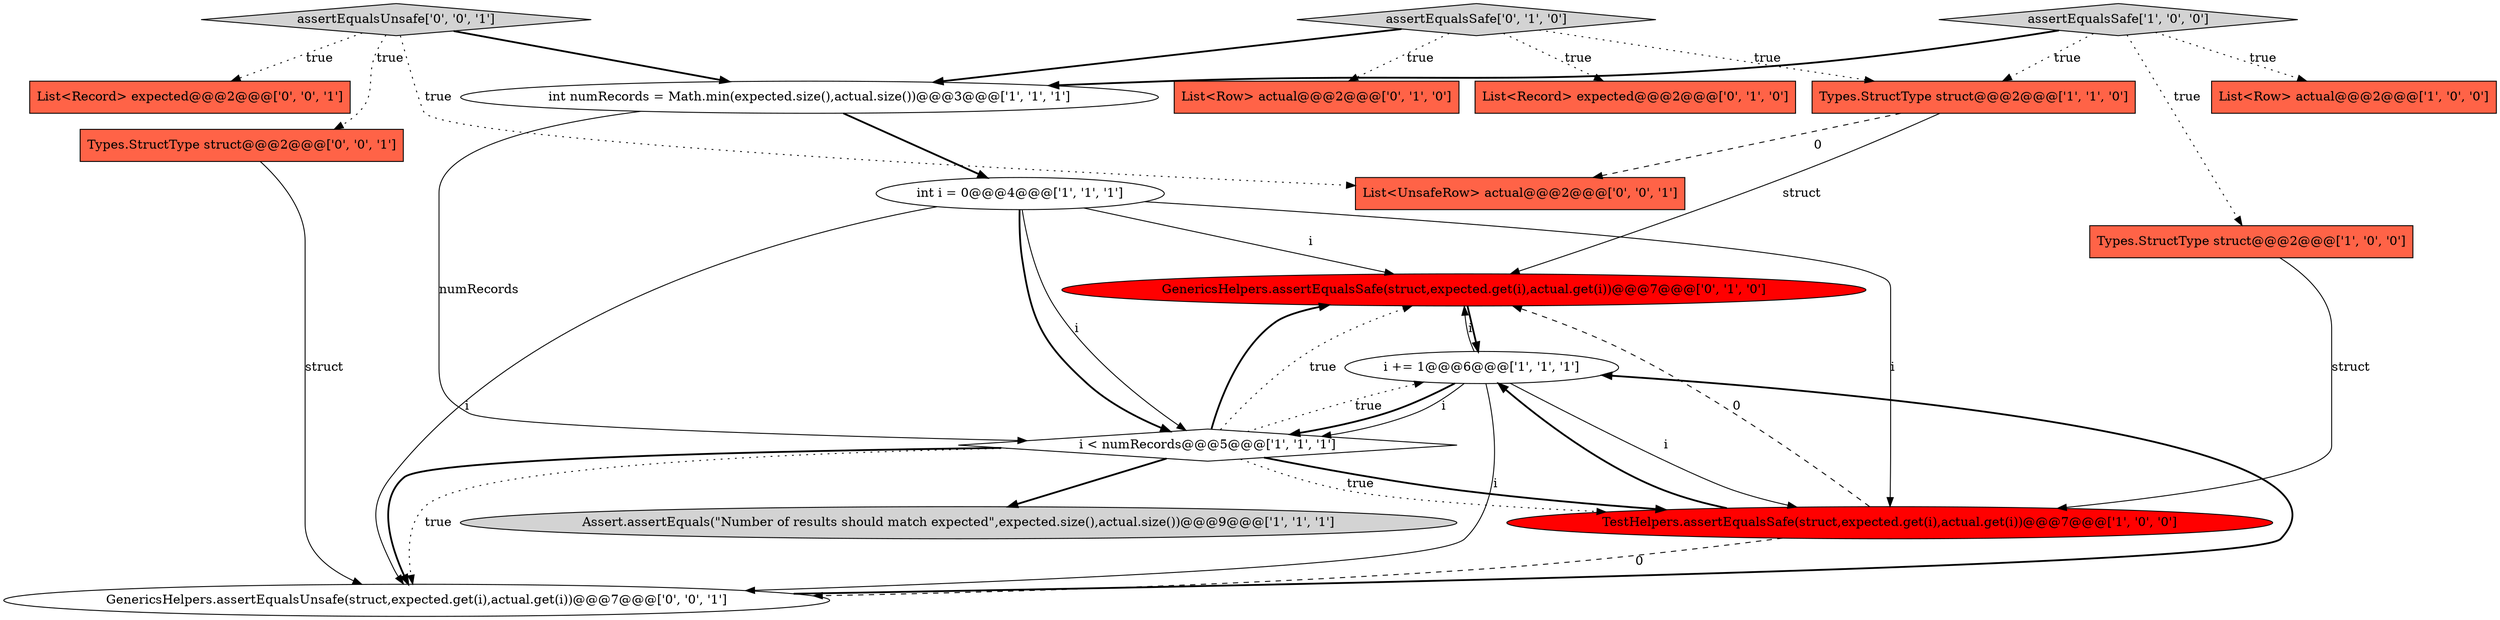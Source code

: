 digraph {
4 [style = filled, label = "int i = 0@@@4@@@['1', '1', '1']", fillcolor = white, shape = ellipse image = "AAA0AAABBB1BBB"];
2 [style = filled, label = "List<Row> actual@@@2@@@['1', '0', '0']", fillcolor = tomato, shape = box image = "AAA0AAABBB1BBB"];
1 [style = filled, label = "Types.StructType struct@@@2@@@['1', '0', '0']", fillcolor = tomato, shape = box image = "AAA0AAABBB1BBB"];
7 [style = filled, label = "Types.StructType struct@@@2@@@['1', '1', '0']", fillcolor = tomato, shape = box image = "AAA0AAABBB1BBB"];
0 [style = filled, label = "i += 1@@@6@@@['1', '1', '1']", fillcolor = white, shape = ellipse image = "AAA0AAABBB1BBB"];
10 [style = filled, label = "GenericsHelpers.assertEqualsSafe(struct,expected.get(i),actual.get(i))@@@7@@@['0', '1', '0']", fillcolor = red, shape = ellipse image = "AAA1AAABBB2BBB"];
12 [style = filled, label = "List<Record> expected@@@2@@@['0', '1', '0']", fillcolor = tomato, shape = box image = "AAA0AAABBB2BBB"];
15 [style = filled, label = "assertEqualsUnsafe['0', '0', '1']", fillcolor = lightgray, shape = diamond image = "AAA0AAABBB3BBB"];
6 [style = filled, label = "TestHelpers.assertEqualsSafe(struct,expected.get(i),actual.get(i))@@@7@@@['1', '0', '0']", fillcolor = red, shape = ellipse image = "AAA1AAABBB1BBB"];
11 [style = filled, label = "List<Row> actual@@@2@@@['0', '1', '0']", fillcolor = tomato, shape = box image = "AAA0AAABBB2BBB"];
16 [style = filled, label = "Types.StructType struct@@@2@@@['0', '0', '1']", fillcolor = tomato, shape = box image = "AAA0AAABBB3BBB"];
18 [style = filled, label = "List<UnsafeRow> actual@@@2@@@['0', '0', '1']", fillcolor = tomato, shape = box image = "AAA0AAABBB3BBB"];
8 [style = filled, label = "i < numRecords@@@5@@@['1', '1', '1']", fillcolor = white, shape = diamond image = "AAA0AAABBB1BBB"];
13 [style = filled, label = "assertEqualsSafe['0', '1', '0']", fillcolor = lightgray, shape = diamond image = "AAA0AAABBB2BBB"];
9 [style = filled, label = "Assert.assertEquals(\"Number of results should match expected\",expected.size(),actual.size())@@@9@@@['1', '1', '1']", fillcolor = lightgray, shape = ellipse image = "AAA0AAABBB1BBB"];
17 [style = filled, label = "List<Record> expected@@@2@@@['0', '0', '1']", fillcolor = tomato, shape = box image = "AAA0AAABBB3BBB"];
14 [style = filled, label = "GenericsHelpers.assertEqualsUnsafe(struct,expected.get(i),actual.get(i))@@@7@@@['0', '0', '1']", fillcolor = white, shape = ellipse image = "AAA0AAABBB3BBB"];
3 [style = filled, label = "int numRecords = Math.min(expected.size(),actual.size())@@@3@@@['1', '1', '1']", fillcolor = white, shape = ellipse image = "AAA0AAABBB1BBB"];
5 [style = filled, label = "assertEqualsSafe['1', '0', '0']", fillcolor = lightgray, shape = diamond image = "AAA0AAABBB1BBB"];
5->3 [style = bold, label=""];
8->10 [style = bold, label=""];
1->6 [style = solid, label="struct"];
7->18 [style = dashed, label="0"];
13->12 [style = dotted, label="true"];
4->14 [style = solid, label="i"];
5->1 [style = dotted, label="true"];
15->18 [style = dotted, label="true"];
8->14 [style = bold, label=""];
8->6 [style = bold, label=""];
6->0 [style = bold, label=""];
13->7 [style = dotted, label="true"];
8->10 [style = dotted, label="true"];
15->16 [style = dotted, label="true"];
6->14 [style = dashed, label="0"];
15->3 [style = bold, label=""];
3->4 [style = bold, label=""];
4->8 [style = solid, label="i"];
6->10 [style = dashed, label="0"];
4->6 [style = solid, label="i"];
15->17 [style = dotted, label="true"];
7->10 [style = solid, label="struct"];
0->10 [style = solid, label="i"];
0->14 [style = solid, label="i"];
3->8 [style = solid, label="numRecords"];
16->14 [style = solid, label="struct"];
8->6 [style = dotted, label="true"];
13->3 [style = bold, label=""];
14->0 [style = bold, label=""];
5->7 [style = dotted, label="true"];
8->14 [style = dotted, label="true"];
10->0 [style = bold, label=""];
0->8 [style = bold, label=""];
8->9 [style = bold, label=""];
4->10 [style = solid, label="i"];
0->8 [style = solid, label="i"];
4->8 [style = bold, label=""];
13->11 [style = dotted, label="true"];
8->0 [style = dotted, label="true"];
0->6 [style = solid, label="i"];
5->2 [style = dotted, label="true"];
}

